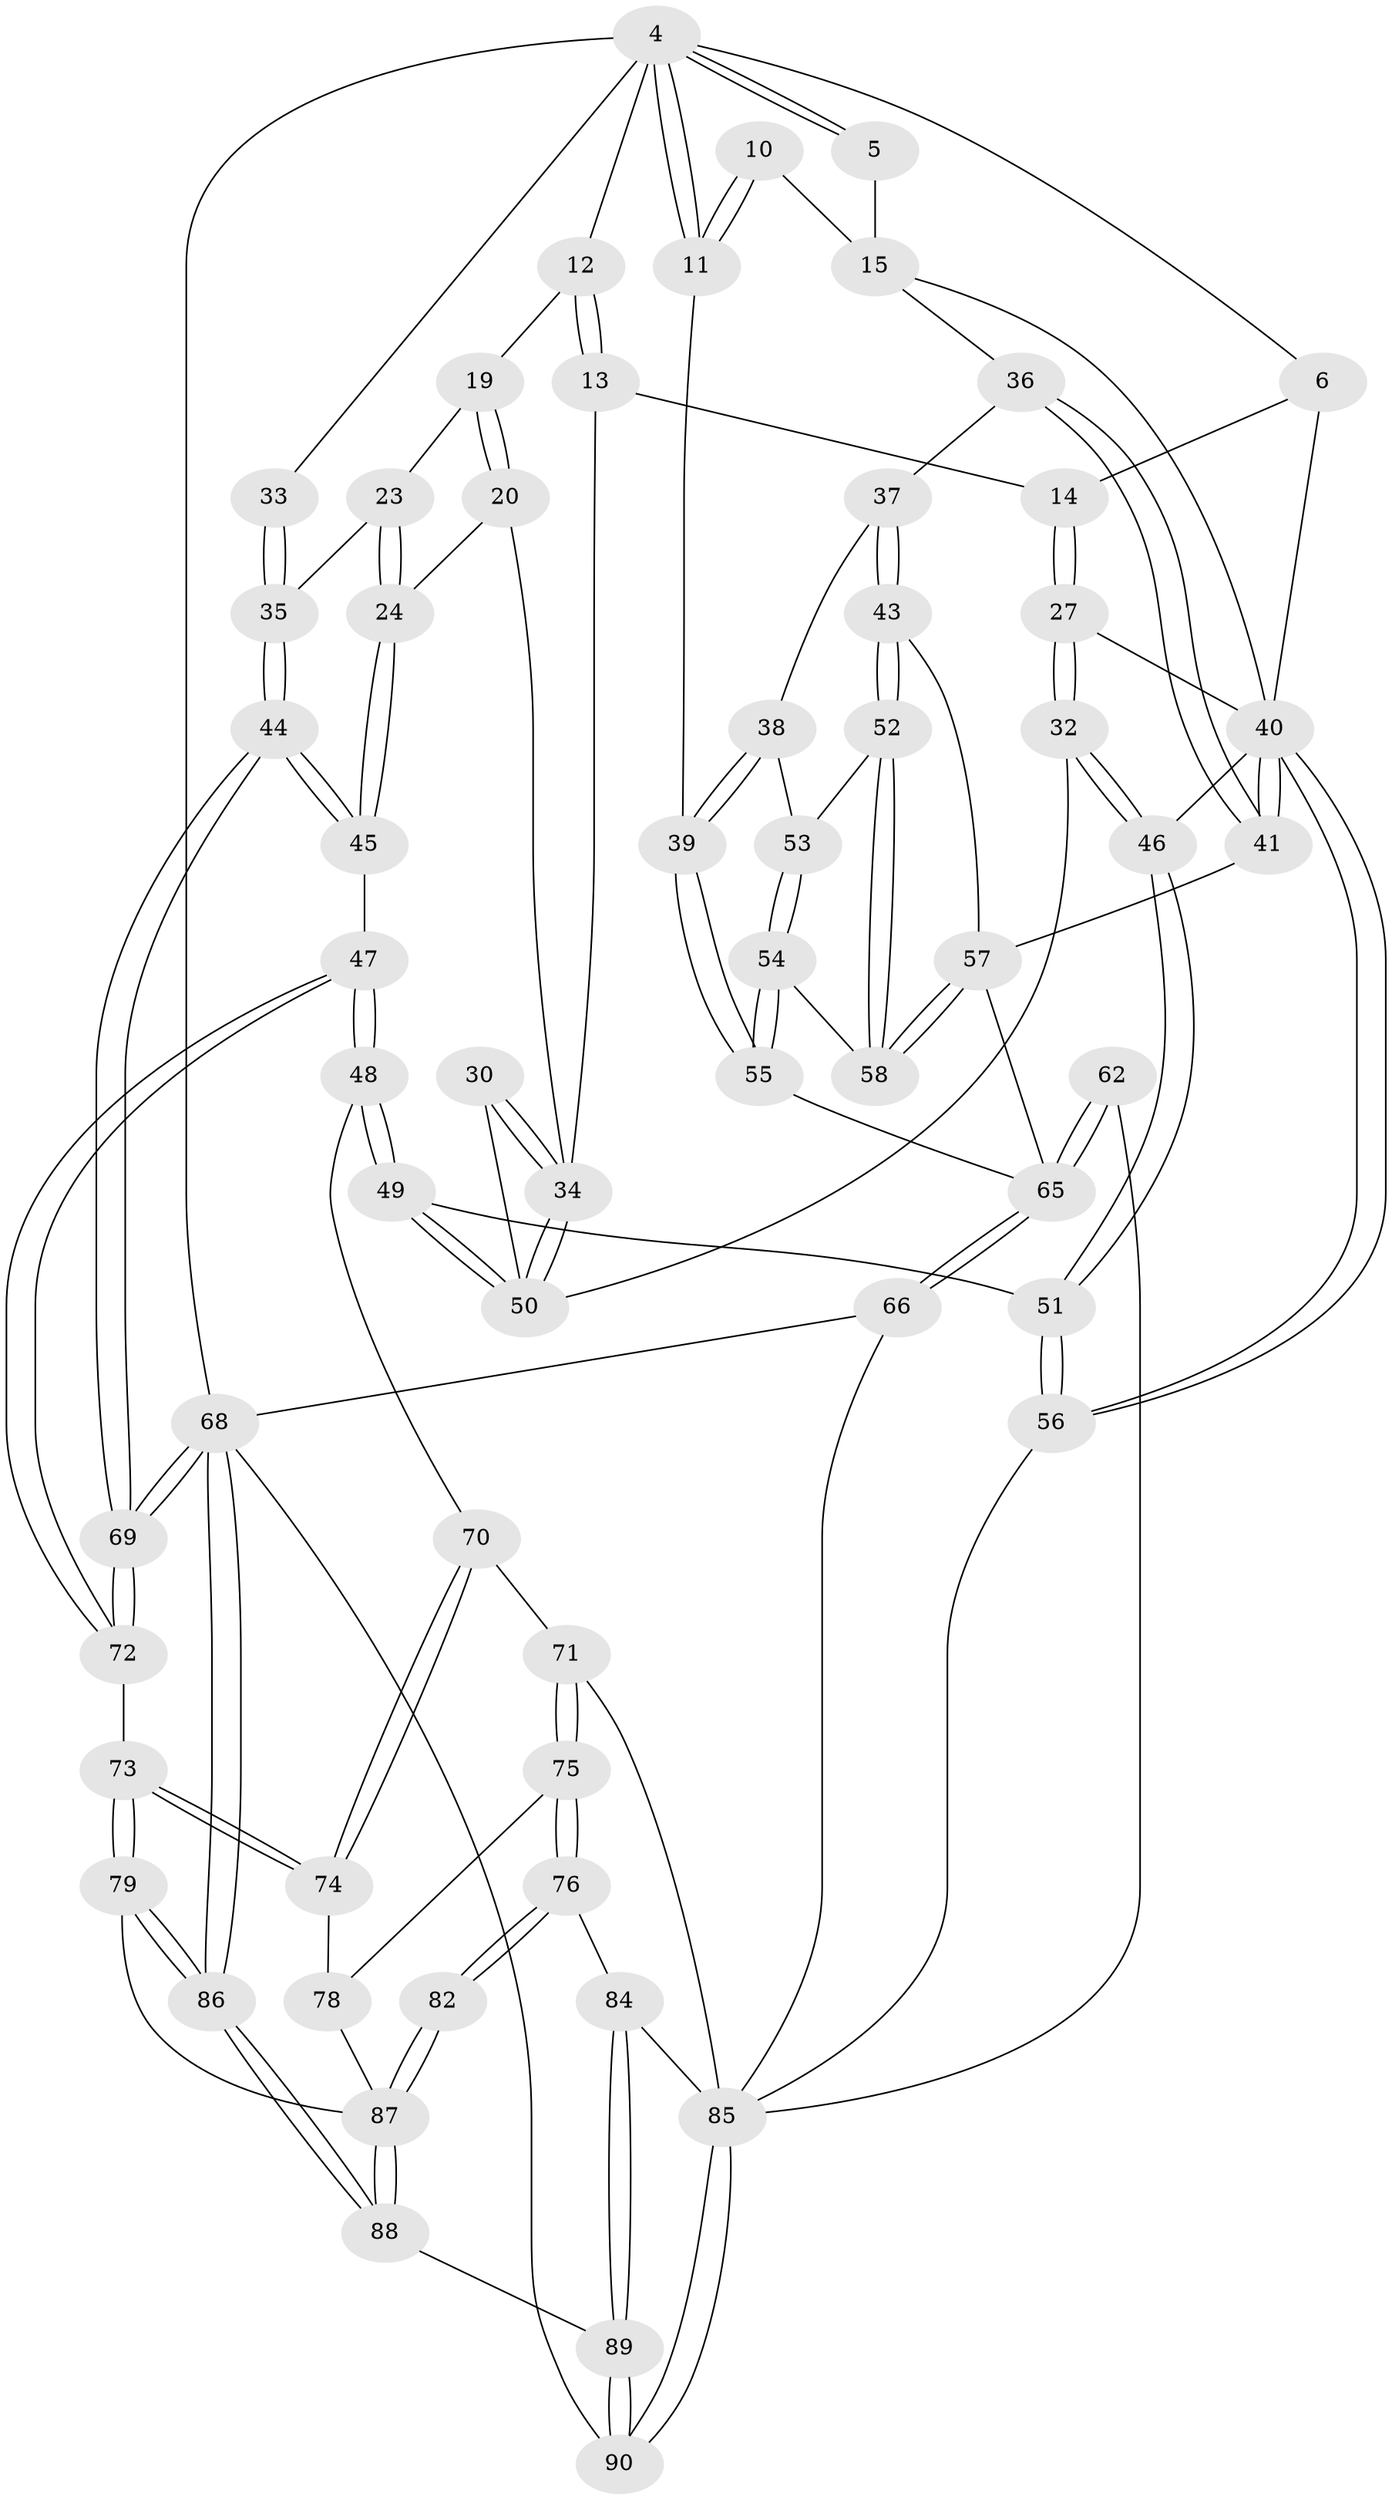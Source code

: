 // original degree distribution, {3: 0.022222222222222223, 4: 0.2777777777777778, 6: 0.25555555555555554, 5: 0.4444444444444444}
// Generated by graph-tools (version 1.1) at 2025/04/03/04/25 22:04:32]
// undirected, 63 vertices, 151 edges
graph export_dot {
graph [start="1"]
  node [color=gray90,style=filled];
  4 [pos="+0+0",super="+3"];
  5 [pos="+0.09642045472931134+0"];
  6 [pos="+0.36709954038178+0.08786527593941065",super="+1"];
  10 [pos="+0.091283459714169+0.06941650345934723"];
  11 [pos="+0+0.07927939241490344"];
  12 [pos="+0.7268672296391554+0"];
  13 [pos="+0.6320180884170046+0.12222670855349978"];
  14 [pos="+0.5017268505469327+0.1450061212967776"];
  15 [pos="+0.17490055741145943+0.19692179246626249",super="+9"];
  19 [pos="+0.80664605142521+0.07723345795615104"];
  20 [pos="+0.8099755443408146+0.2781341438076479"];
  23 [pos="+0.8640049180284686+0.2634732732852402",super="+18"];
  24 [pos="+0.8243991005658693+0.2805483119834193"];
  27 [pos="+0.4913842609669815+0.24871910447603318"];
  30 [pos="+0.6378049812243313+0.24157153681015212"];
  32 [pos="+0.5462468432628066+0.32048221716244263"];
  33 [pos="+1+0.2846342665614122",super="+16"];
  34 [pos="+0.7469047495624304+0.3518809078264177",super="+21+22"];
  35 [pos="+1+0.501028278440597",super="+26+25"];
  36 [pos="+0.16964909585869017+0.1999994123499219"];
  37 [pos="+0.15410684164736874+0.20671355239416647"];
  38 [pos="+0.022186184252600712+0.24299843872953547"];
  39 [pos="+0+0.15879169789322417"];
  40 [pos="+0.3168051894320054+0.42523429131943874",super="+29+7"];
  41 [pos="+0.21255390963172252+0.4235358082486935"];
  43 [pos="+0.16632277678298915+0.42395375995573364"];
  44 [pos="+1+0.5578142559304395"];
  45 [pos="+0.9842726459873195+0.5631245009853987"];
  46 [pos="+0.5113140616380017+0.3732020989582225"];
  47 [pos="+0.9340691699652484+0.5752359139823291"];
  48 [pos="+0.8248868526498256+0.5571006252560796"];
  49 [pos="+0.6990718739825585+0.44570891626213405"];
  50 [pos="+0.6989052208666989+0.43831619441993225",super="+31"];
  51 [pos="+0.4867114192467829+0.5175198966275718"];
  52 [pos="+0.13265804669883213+0.42768220084747355"];
  53 [pos="+0.07086852518409986+0.3529576863072464"];
  54 [pos="+0+0.5146130958495604"];
  55 [pos="+0+0.5364615194710016"];
  56 [pos="+0.4207848835945525+0.5764451040918219"];
  57 [pos="+0.17074680268153425+0.6654288789278994",super="+42"];
  58 [pos="+0.0664041041568994+0.5138681632475164"];
  62 [pos="+0.1982541947470267+0.7019297178528247"];
  65 [pos="+0+0.748450136209653",super="+64+63"];
  66 [pos="+0+1"];
  68 [pos="+1+1",super="+67"];
  69 [pos="+1+1"];
  70 [pos="+0.7544730385117197+0.6105774698791958"];
  71 [pos="+0.42973992595677407+0.6304573336869163"];
  72 [pos="+0.81852827713046+0.8168913323149621"];
  73 [pos="+0.7440823376513649+0.8425364444669631"];
  74 [pos="+0.6672416279581573+0.7553362579289056"];
  75 [pos="+0.49302174028420737+0.7124743557769935"];
  76 [pos="+0.4567348793432274+0.8884418551220493"];
  78 [pos="+0.5449266181304091+0.7435057296973109"];
  79 [pos="+0.7277092310600427+0.8837742720311584"];
  82 [pos="+0.5383413697766253+1"];
  84 [pos="+0.349809140054307+0.9392872179629778",super="+77"];
  85 [pos="+0.20315316495502977+0.9604974219001214",super="+83"];
  86 [pos="+1+1"];
  87 [pos="+0.5533541749115356+1",super="+80+81"];
  88 [pos="+0.5336128216145286+1"];
  89 [pos="+0.42322019975559716+1"];
  90 [pos="+0.2254862514663435+1"];
  4 -- 5;
  4 -- 5;
  4 -- 11;
  4 -- 11;
  4 -- 68 [weight=2];
  4 -- 12;
  4 -- 33;
  4 -- 6;
  5 -- 15;
  6 -- 14;
  6 -- 40;
  10 -- 11;
  10 -- 11;
  10 -- 15 [weight=2];
  11 -- 39;
  12 -- 13;
  12 -- 13;
  12 -- 19;
  13 -- 14;
  13 -- 34;
  14 -- 27;
  14 -- 27;
  15 -- 36;
  15 -- 40;
  19 -- 20;
  19 -- 20;
  19 -- 23;
  20 -- 24;
  20 -- 34;
  23 -- 24;
  23 -- 24;
  23 -- 35 [weight=2];
  24 -- 45;
  24 -- 45;
  27 -- 32;
  27 -- 32;
  27 -- 40;
  30 -- 34 [weight=2];
  30 -- 34;
  30 -- 50;
  32 -- 46;
  32 -- 46;
  32 -- 50;
  33 -- 35 [weight=3];
  33 -- 35;
  34 -- 50;
  34 -- 50;
  35 -- 44;
  35 -- 44;
  36 -- 37;
  36 -- 41;
  36 -- 41;
  37 -- 38;
  37 -- 43;
  37 -- 43;
  38 -- 39;
  38 -- 39;
  38 -- 53;
  39 -- 55;
  39 -- 55;
  40 -- 41;
  40 -- 41;
  40 -- 56;
  40 -- 56;
  40 -- 46;
  41 -- 57;
  43 -- 52;
  43 -- 52;
  43 -- 57;
  44 -- 45;
  44 -- 45;
  44 -- 69;
  44 -- 69;
  45 -- 47;
  46 -- 51;
  46 -- 51;
  47 -- 48;
  47 -- 48;
  47 -- 72;
  47 -- 72;
  48 -- 49;
  48 -- 49;
  48 -- 70;
  49 -- 50;
  49 -- 50;
  49 -- 51;
  51 -- 56;
  51 -- 56;
  52 -- 53;
  52 -- 58;
  52 -- 58;
  53 -- 54;
  53 -- 54;
  54 -- 55;
  54 -- 55;
  54 -- 58;
  55 -- 65;
  56 -- 85;
  57 -- 58;
  57 -- 58;
  57 -- 65;
  62 -- 65 [weight=2];
  62 -- 65;
  62 -- 85;
  65 -- 66;
  65 -- 66;
  66 -- 68;
  66 -- 85;
  68 -- 69;
  68 -- 69;
  68 -- 86;
  68 -- 86;
  68 -- 90;
  69 -- 72;
  69 -- 72;
  70 -- 71;
  70 -- 74;
  70 -- 74;
  71 -- 75;
  71 -- 75;
  71 -- 85;
  72 -- 73;
  73 -- 74;
  73 -- 74;
  73 -- 79;
  73 -- 79;
  74 -- 78;
  75 -- 76;
  75 -- 76;
  75 -- 78;
  76 -- 82;
  76 -- 82;
  76 -- 84;
  78 -- 87;
  79 -- 86;
  79 -- 86;
  79 -- 87;
  82 -- 87 [weight=2];
  82 -- 87;
  84 -- 85 [weight=2];
  84 -- 89;
  84 -- 89;
  85 -- 90;
  85 -- 90;
  86 -- 88;
  86 -- 88;
  87 -- 88;
  87 -- 88;
  88 -- 89;
  89 -- 90;
  89 -- 90;
}
